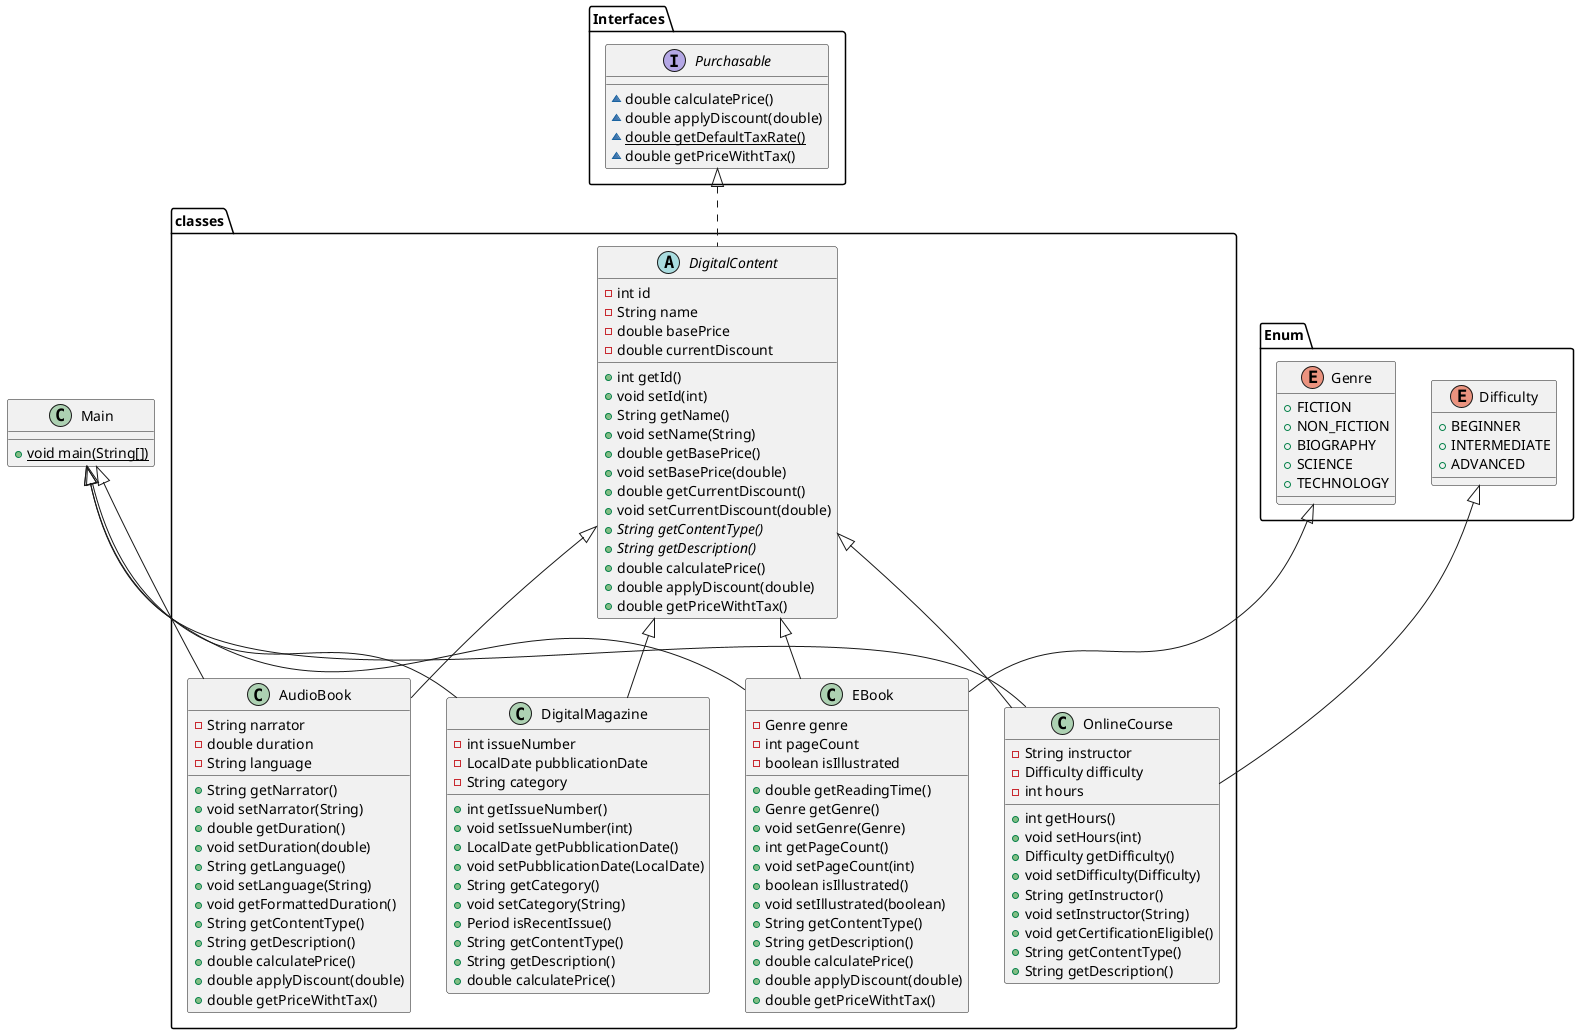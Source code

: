 @startuml
class classes.AudioBook {
- String narrator
- double duration
- String language
+ String getNarrator()
+ void setNarrator(String)
+ double getDuration()
+ void setDuration(double)
+ String getLanguage()
+ void setLanguage(String)
+ void getFormattedDuration()
+ String getContentType()
+ String getDescription()
+ double calculatePrice()
+ double applyDiscount(double)
+ double getPriceWithtTax()
}


enum Enum.Difficulty {
+  BEGINNER
+  INTERMEDIATE
+  ADVANCED
}

class classes.EBook {
- Genre genre
- int pageCount
- boolean isIllustrated
+ double getReadingTime()
+ Genre getGenre()
+ void setGenre(Genre)
+ int getPageCount()
+ void setPageCount(int)
+ boolean isIllustrated()
+ void setIllustrated(boolean)
+ String getContentType()
+ String getDescription()
+ double calculatePrice()
+ double applyDiscount(double)
+ double getPriceWithtTax()
}


class Main {
+ {static} void main(String[])
}

class classes.OnlineCourse {
- String instructor
- Difficulty difficulty
- int hours
+ int getHours()
+ void setHours(int)
+ Difficulty getDifficulty()
+ void setDifficulty(Difficulty)
+ String getInstructor()
+ void setInstructor(String)
+ void getCertificationEligible()
+ String getContentType()
+ String getDescription()
}


abstract class classes.DigitalContent {
- int id
- String name
- double basePrice
- double currentDiscount
+ int getId()
+ void setId(int)
+ String getName()
+ void setName(String)
+ double getBasePrice()
+ void setBasePrice(double)
+ double getCurrentDiscount()
+ void setCurrentDiscount(double)
+ {abstract}String getContentType()
+ {abstract}String getDescription()
+ double calculatePrice()
+ double applyDiscount(double)
+ double getPriceWithtTax()
}


enum Enum.Genre {
+  FICTION
+  NON_FICTION
+  BIOGRAPHY
+  SCIENCE
+  TECHNOLOGY
}

class classes.DigitalMagazine {
- int issueNumber
- LocalDate pubblicationDate
- String category
+ int getIssueNumber()
+ void setIssueNumber(int)
+ LocalDate getPubblicationDate()
+ void setPubblicationDate(LocalDate)
+ String getCategory()
+ void setCategory(String)
+ Period isRecentIssue()
+ String getContentType()
+ String getDescription()
+ double calculatePrice()
}


interface Interfaces.Purchasable {
~ double calculatePrice()
~ double applyDiscount(double)
~ {static} double getDefaultTaxRate()
~ double getPriceWithtTax()
}

Enum.Genre <|-- classes.EBook
Enum.Difficulty <|-- classes.OnlineCourse
classes.DigitalContent <|-- classes.AudioBook
classes.DigitalContent <|-- classes.EBook
classes.DigitalContent <|-- classes.OnlineCourse
Interfaces.Purchasable <|.. classes.DigitalContent
classes.DigitalContent <|-- classes.DigitalMagazine
Main <|-- classes.AudioBook
Main <|-- classes.EBook
Main <|-- classes.OnlineCourse
Main <|-- classes.DigitalMagazine


@enduml